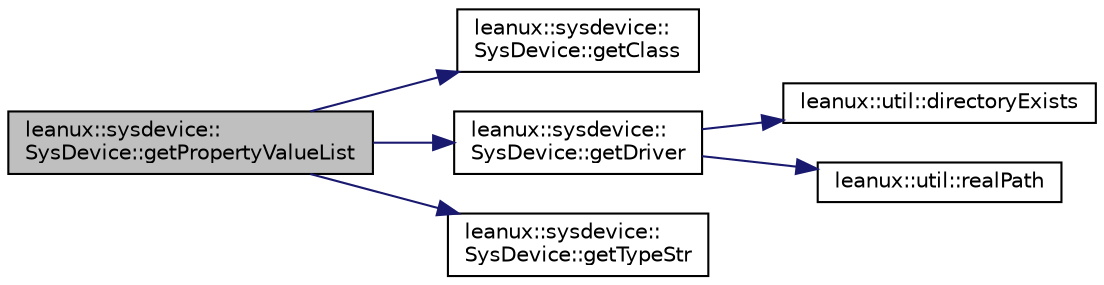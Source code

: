 digraph "leanux::sysdevice::SysDevice::getPropertyValueList"
{
 // LATEX_PDF_SIZE
  bgcolor="transparent";
  edge [fontname="Helvetica",fontsize="10",labelfontname="Helvetica",labelfontsize="10"];
  node [fontname="Helvetica",fontsize="10",shape=record];
  rankdir="LR";
  Node1 [label="leanux::sysdevice::\lSysDevice::getPropertyValueList",height=0.2,width=0.4,color="black", fillcolor="grey75", style="filled", fontcolor="black",tooltip=" "];
  Node1 -> Node2 [color="midnightblue",fontsize="10",style="solid",fontname="Helvetica"];
  Node2 [label="leanux::sysdevice::\lSysDevice::getClass",height=0.2,width=0.4,color="black",URL="$classleanux_1_1sysdevice_1_1SysDevice.html#af93bf56dfb812cdfa443dcfaffcbbb25",tooltip="Get the device class for this device."];
  Node1 -> Node3 [color="midnightblue",fontsize="10",style="solid",fontname="Helvetica"];
  Node3 [label="leanux::sysdevice::\lSysDevice::getDriver",height=0.2,width=0.4,color="black",URL="$classleanux_1_1sysdevice_1_1SysDevice.html#af7a1af7a4b7729e150cceed395e4425b",tooltip="Get the driver for this device."];
  Node3 -> Node4 [color="midnightblue",fontsize="10",style="solid",fontname="Helvetica"];
  Node4 [label="leanux::util::directoryExists",height=0.2,width=0.4,color="black",URL="$namespaceleanux_1_1util.html#a6ac7287d49f3dd9b2c6c9673257e145b",tooltip="Test if the path is an existing directory."];
  Node3 -> Node5 [color="midnightblue",fontsize="10",style="solid",fontname="Helvetica"];
  Node5 [label="leanux::util::realPath",height=0.2,width=0.4,color="black",URL="$namespaceleanux_1_1util.html#a9ae898fe02934e4905ef4665c2871158",tooltip="Convert a path on a filesystem to the realpath if the path is a link."];
  Node1 -> Node6 [color="midnightblue",fontsize="10",style="solid",fontname="Helvetica"];
  Node6 [label="leanux::sysdevice::\lSysDevice::getTypeStr",height=0.2,width=0.4,color="black",URL="$classleanux_1_1sysdevice_1_1SysDevice.html#a899968c4a70ecad67694f6850cf730fd",tooltip="Get a string representation for the SysDeviceType."];
}
